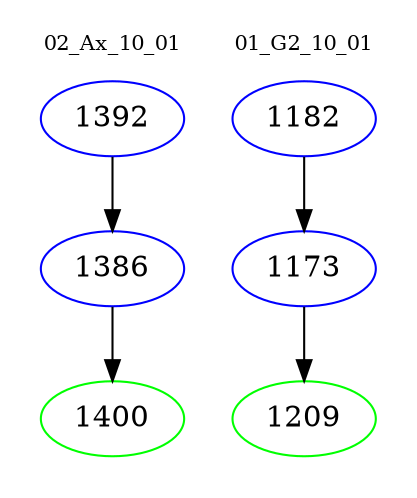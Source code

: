 digraph{
subgraph cluster_0 {
color = white
label = "02_Ax_10_01";
fontsize=10;
T0_1392 [label="1392", color="blue"]
T0_1392 -> T0_1386 [color="black"]
T0_1386 [label="1386", color="blue"]
T0_1386 -> T0_1400 [color="black"]
T0_1400 [label="1400", color="green"]
}
subgraph cluster_1 {
color = white
label = "01_G2_10_01";
fontsize=10;
T1_1182 [label="1182", color="blue"]
T1_1182 -> T1_1173 [color="black"]
T1_1173 [label="1173", color="blue"]
T1_1173 -> T1_1209 [color="black"]
T1_1209 [label="1209", color="green"]
}
}
